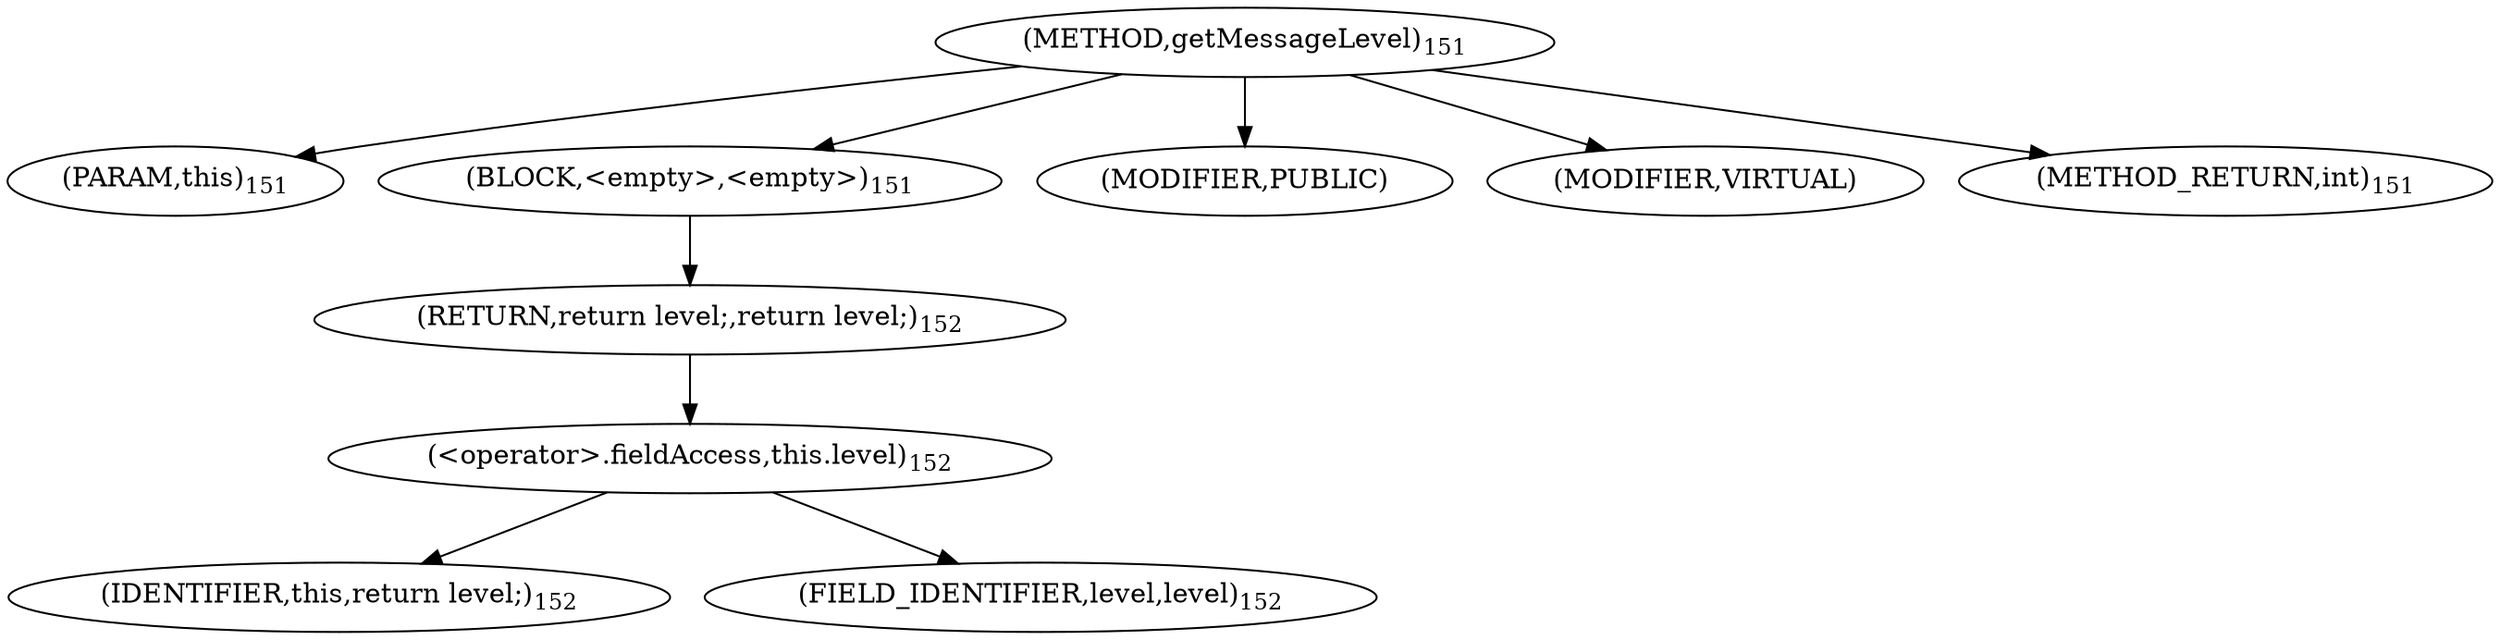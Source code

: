 digraph "getMessageLevel" {  
"166" [label = <(METHOD,getMessageLevel)<SUB>151</SUB>> ]
"167" [label = <(PARAM,this)<SUB>151</SUB>> ]
"168" [label = <(BLOCK,&lt;empty&gt;,&lt;empty&gt;)<SUB>151</SUB>> ]
"169" [label = <(RETURN,return level;,return level;)<SUB>152</SUB>> ]
"170" [label = <(&lt;operator&gt;.fieldAccess,this.level)<SUB>152</SUB>> ]
"171" [label = <(IDENTIFIER,this,return level;)<SUB>152</SUB>> ]
"172" [label = <(FIELD_IDENTIFIER,level,level)<SUB>152</SUB>> ]
"173" [label = <(MODIFIER,PUBLIC)> ]
"174" [label = <(MODIFIER,VIRTUAL)> ]
"175" [label = <(METHOD_RETURN,int)<SUB>151</SUB>> ]
  "166" -> "167" 
  "166" -> "168" 
  "166" -> "173" 
  "166" -> "174" 
  "166" -> "175" 
  "168" -> "169" 
  "169" -> "170" 
  "170" -> "171" 
  "170" -> "172" 
}
